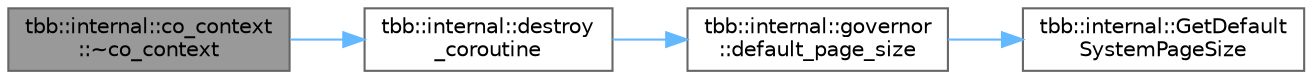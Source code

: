 digraph "tbb::internal::co_context::~co_context"
{
 // LATEX_PDF_SIZE
  bgcolor="transparent";
  edge [fontname=Helvetica,fontsize=10,labelfontname=Helvetica,labelfontsize=10];
  node [fontname=Helvetica,fontsize=10,shape=box,height=0.2,width=0.4];
  rankdir="LR";
  Node1 [id="Node000001",label="tbb::internal::co_context\l::~co_context",height=0.2,width=0.4,color="gray40", fillcolor="grey60", style="filled", fontcolor="black",tooltip=" "];
  Node1 -> Node2 [id="edge1_Node000001_Node000002",color="steelblue1",style="solid",tooltip=" "];
  Node2 [id="Node000002",label="tbb::internal::destroy\l_coroutine",height=0.2,width=0.4,color="grey40", fillcolor="white", style="filled",URL="$namespacetbb_1_1internal.html#a77d714c2bebf2d2fc1c21d330078d66e",tooltip=" "];
  Node2 -> Node3 [id="edge2_Node000002_Node000003",color="steelblue1",style="solid",tooltip=" "];
  Node3 [id="Node000003",label="tbb::internal::governor\l::default_page_size",height=0.2,width=0.4,color="grey40", fillcolor="white", style="filled",URL="$classtbb_1_1internal_1_1governor.html#a84f427d69ac11f5c13871c6f908a6e95",tooltip="Staic accessor for OS regular memory page size"];
  Node3 -> Node4 [id="edge3_Node000003_Node000004",color="steelblue1",style="solid",tooltip=" "];
  Node4 [id="Node000004",label="tbb::internal::GetDefault\lSystemPageSize",height=0.2,width=0.4,color="grey40", fillcolor="white", style="filled",URL="$namespacetbb_1_1internal.html#a95a4c026015eb6d42c8f75142d505346",tooltip="System dependent impl"];
}
